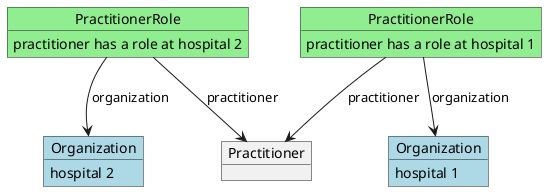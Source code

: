 @startuml

object "Practitioner" as p
object "PractitionerRole" as pr1 #LightGreen
pr1 : practitioner has a role at hospital 1
object "PractitionerRole" as pr2 #LightGreen
pr2 : practitioner has a role at hospital 2
object "Organization" as o1 #LightBlue
o1 : hospital 1
object "Organization" as o2 #LightBlue
o2 : hospital 2

p <-up- pr1 : practitioner
p <-up- pr2 : practitioner
pr1 -down-> o1 : organization
pr2 -down-> o2 : organization




@enduml